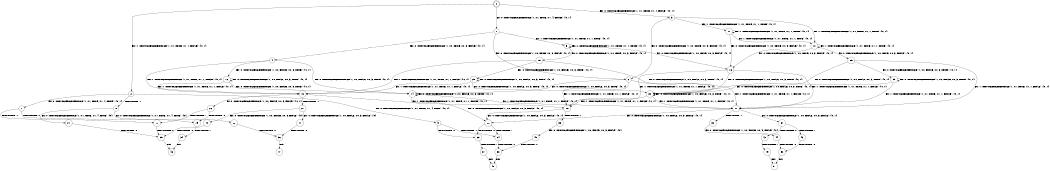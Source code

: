 digraph BCG {
size = "7, 10.5";
center = TRUE;
node [shape = circle];
0 [peripheries = 2];
0 -> 1 [label = "EX !0 !ATOMIC_EXCH_BRANCH (1, +1, TRUE, +1, 4, FALSE) !{0, 1}"];
0 -> 2 [label = "EX !1 !ATOMIC_EXCH_BRANCH (1, +1, TRUE, +1, 1, FALSE) !{0, 1}"];
0 -> 3 [label = "EX !0 !ATOMIC_EXCH_BRANCH (1, +1, TRUE, +1, 4, FALSE) !{0, 1}"];
1 -> 4 [label = "EX !0 !ATOMIC_EXCH_BRANCH (1, +0, TRUE, +0, 3, FALSE) !{0, 1}"];
1 -> 5 [label = "EX !1 !ATOMIC_EXCH_BRANCH (1, +1, TRUE, +1, 1, TRUE) !{0, 1}"];
1 -> 6 [label = "EX !0 !ATOMIC_EXCH_BRANCH (1, +0, TRUE, +0, 3, FALSE) !{0, 1}"];
2 -> 7 [label = "EX !0 !ATOMIC_EXCH_BRANCH (1, +1, TRUE, +1, 4, TRUE) !{0, 1}"];
2 -> 8 [label = "TERMINATE !1"];
2 -> 9 [label = "EX !0 !ATOMIC_EXCH_BRANCH (1, +1, TRUE, +1, 4, TRUE) !{0, 1}"];
3 -> 10 [label = "EX !1 !ATOMIC_EXCH_BRANCH (1, +1, TRUE, +1, 1, TRUE) !{0, 1}"];
3 -> 6 [label = "EX !0 !ATOMIC_EXCH_BRANCH (1, +0, TRUE, +0, 3, FALSE) !{0, 1}"];
3 -> 11 [label = "EX !1 !ATOMIC_EXCH_BRANCH (1, +1, TRUE, +1, 1, TRUE) !{0, 1}"];
4 -> 12 [label = "EX !0 !ATOMIC_EXCH_BRANCH (1, +0, FALSE, +0, 3, TRUE) !{0, 1}"];
4 -> 13 [label = "EX !1 !ATOMIC_EXCH_BRANCH (1, +1, TRUE, +1, 1, FALSE) !{0, 1}"];
4 -> 14 [label = "EX !0 !ATOMIC_EXCH_BRANCH (1, +0, FALSE, +0, 3, TRUE) !{0, 1}"];
5 -> 15 [label = "EX !0 !ATOMIC_EXCH_BRANCH (1, +0, TRUE, +0, 3, FALSE) !{0, 1}"];
5 -> 5 [label = "EX !1 !ATOMIC_EXCH_BRANCH (1, +1, TRUE, +1, 1, TRUE) !{0, 1}"];
5 -> 16 [label = "EX !0 !ATOMIC_EXCH_BRANCH (1, +0, TRUE, +0, 3, FALSE) !{0, 1}"];
6 -> 17 [label = "EX !1 !ATOMIC_EXCH_BRANCH (1, +1, TRUE, +1, 1, FALSE) !{0, 1}"];
6 -> 14 [label = "EX !0 !ATOMIC_EXCH_BRANCH (1, +0, FALSE, +0, 3, TRUE) !{0, 1}"];
6 -> 18 [label = "EX !1 !ATOMIC_EXCH_BRANCH (1, +1, TRUE, +1, 1, FALSE) !{0, 1}"];
7 -> 19 [label = "TERMINATE !0"];
7 -> 20 [label = "TERMINATE !1"];
8 -> 21 [label = "EX !0 !ATOMIC_EXCH_BRANCH (1, +1, TRUE, +1, 4, TRUE) !{0}"];
8 -> 22 [label = "EX !0 !ATOMIC_EXCH_BRANCH (1, +1, TRUE, +1, 4, TRUE) !{0}"];
9 -> 23 [label = "TERMINATE !0"];
9 -> 24 [label = "TERMINATE !1"];
10 -> 25 [label = "EX !0 !ATOMIC_EXCH_BRANCH (1, +0, TRUE, +0, 3, FALSE) !{0, 1}"];
10 -> 10 [label = "EX !1 !ATOMIC_EXCH_BRANCH (1, +1, TRUE, +1, 1, TRUE) !{0, 1}"];
10 -> 16 [label = "EX !0 !ATOMIC_EXCH_BRANCH (1, +0, TRUE, +0, 3, FALSE) !{0, 1}"];
11 -> 10 [label = "EX !1 !ATOMIC_EXCH_BRANCH (1, +1, TRUE, +1, 1, TRUE) !{0, 1}"];
11 -> 16 [label = "EX !0 !ATOMIC_EXCH_BRANCH (1, +0, TRUE, +0, 3, FALSE) !{0, 1}"];
11 -> 11 [label = "EX !1 !ATOMIC_EXCH_BRANCH (1, +1, TRUE, +1, 1, TRUE) !{0, 1}"];
12 -> 12 [label = "EX !0 !ATOMIC_EXCH_BRANCH (1, +0, FALSE, +0, 3, TRUE) !{0, 1}"];
12 -> 13 [label = "EX !1 !ATOMIC_EXCH_BRANCH (1, +1, TRUE, +1, 1, FALSE) !{0, 1}"];
12 -> 14 [label = "EX !0 !ATOMIC_EXCH_BRANCH (1, +0, FALSE, +0, 3, TRUE) !{0, 1}"];
13 -> 26 [label = "EX !0 !ATOMIC_EXCH_BRANCH (1, +0, FALSE, +0, 3, FALSE) !{0, 1}"];
13 -> 27 [label = "TERMINATE !1"];
13 -> 28 [label = "EX !0 !ATOMIC_EXCH_BRANCH (1, +0, FALSE, +0, 3, FALSE) !{0, 1}"];
14 -> 17 [label = "EX !1 !ATOMIC_EXCH_BRANCH (1, +1, TRUE, +1, 1, FALSE) !{0, 1}"];
14 -> 14 [label = "EX !0 !ATOMIC_EXCH_BRANCH (1, +0, FALSE, +0, 3, TRUE) !{0, 1}"];
14 -> 18 [label = "EX !1 !ATOMIC_EXCH_BRANCH (1, +1, TRUE, +1, 1, FALSE) !{0, 1}"];
15 -> 29 [label = "EX !0 !ATOMIC_EXCH_BRANCH (1, +0, FALSE, +0, 3, TRUE) !{0, 1}"];
15 -> 13 [label = "EX !1 !ATOMIC_EXCH_BRANCH (1, +1, TRUE, +1, 1, FALSE) !{0, 1}"];
15 -> 30 [label = "EX !0 !ATOMIC_EXCH_BRANCH (1, +0, FALSE, +0, 3, TRUE) !{0, 1}"];
16 -> 17 [label = "EX !1 !ATOMIC_EXCH_BRANCH (1, +1, TRUE, +1, 1, FALSE) !{0, 1}"];
16 -> 30 [label = "EX !0 !ATOMIC_EXCH_BRANCH (1, +0, FALSE, +0, 3, TRUE) !{0, 1}"];
16 -> 18 [label = "EX !1 !ATOMIC_EXCH_BRANCH (1, +1, TRUE, +1, 1, FALSE) !{0, 1}"];
17 -> 31 [label = "EX !0 !ATOMIC_EXCH_BRANCH (1, +0, FALSE, +0, 3, FALSE) !{0, 1}"];
17 -> 32 [label = "TERMINATE !1"];
17 -> 28 [label = "EX !0 !ATOMIC_EXCH_BRANCH (1, +0, FALSE, +0, 3, FALSE) !{0, 1}"];
18 -> 28 [label = "EX !0 !ATOMIC_EXCH_BRANCH (1, +0, FALSE, +0, 3, FALSE) !{0, 1}"];
18 -> 33 [label = "TERMINATE !1"];
19 -> 34 [label = "TERMINATE !1"];
20 -> 35 [label = "TERMINATE !0"];
21 -> 35 [label = "TERMINATE !0"];
22 -> 36 [label = "TERMINATE !0"];
23 -> 37 [label = "TERMINATE !1"];
24 -> 38 [label = "TERMINATE !0"];
25 -> 39 [label = "EX !0 !ATOMIC_EXCH_BRANCH (1, +0, FALSE, +0, 3, TRUE) !{0, 1}"];
25 -> 17 [label = "EX !1 !ATOMIC_EXCH_BRANCH (1, +1, TRUE, +1, 1, FALSE) !{0, 1}"];
25 -> 30 [label = "EX !0 !ATOMIC_EXCH_BRANCH (1, +0, FALSE, +0, 3, TRUE) !{0, 1}"];
26 -> 19 [label = "TERMINATE !0"];
26 -> 20 [label = "TERMINATE !1"];
27 -> 40 [label = "EX !0 !ATOMIC_EXCH_BRANCH (1, +0, FALSE, +0, 3, FALSE) !{0}"];
27 -> 41 [label = "EX !0 !ATOMIC_EXCH_BRANCH (1, +0, FALSE, +0, 3, FALSE) !{0}"];
28 -> 23 [label = "TERMINATE !0"];
28 -> 24 [label = "TERMINATE !1"];
29 -> 29 [label = "EX !0 !ATOMIC_EXCH_BRANCH (1, +0, FALSE, +0, 3, TRUE) !{0, 1}"];
29 -> 13 [label = "EX !1 !ATOMIC_EXCH_BRANCH (1, +1, TRUE, +1, 1, FALSE) !{0, 1}"];
29 -> 30 [label = "EX !0 !ATOMIC_EXCH_BRANCH (1, +0, FALSE, +0, 3, TRUE) !{0, 1}"];
30 -> 17 [label = "EX !1 !ATOMIC_EXCH_BRANCH (1, +1, TRUE, +1, 1, FALSE) !{0, 1}"];
30 -> 30 [label = "EX !0 !ATOMIC_EXCH_BRANCH (1, +0, FALSE, +0, 3, TRUE) !{0, 1}"];
30 -> 18 [label = "EX !1 !ATOMIC_EXCH_BRANCH (1, +1, TRUE, +1, 1, FALSE) !{0, 1}"];
31 -> 42 [label = "TERMINATE !0"];
31 -> 43 [label = "TERMINATE !1"];
32 -> 44 [label = "EX !0 !ATOMIC_EXCH_BRANCH (1, +0, FALSE, +0, 3, FALSE) !{0}"];
33 -> 45 [label = "EX !0 !ATOMIC_EXCH_BRANCH (1, +0, FALSE, +0, 3, FALSE) !{0}"];
34 -> 46 [label = "exit"];
35 -> 46 [label = "exit"];
36 -> 47 [label = "exit"];
37 -> 48 [label = "exit"];
38 -> 48 [label = "exit"];
39 -> 39 [label = "EX !0 !ATOMIC_EXCH_BRANCH (1, +0, FALSE, +0, 3, TRUE) !{0, 1}"];
39 -> 17 [label = "EX !1 !ATOMIC_EXCH_BRANCH (1, +1, TRUE, +1, 1, FALSE) !{0, 1}"];
39 -> 30 [label = "EX !0 !ATOMIC_EXCH_BRANCH (1, +0, FALSE, +0, 3, TRUE) !{0, 1}"];
40 -> 35 [label = "TERMINATE !0"];
41 -> 36 [label = "TERMINATE !0"];
42 -> 49 [label = "TERMINATE !1"];
43 -> 50 [label = "TERMINATE !0"];
44 -> 50 [label = "TERMINATE !0"];
45 -> 38 [label = "TERMINATE !0"];
49 -> 51 [label = "exit"];
50 -> 51 [label = "exit"];
}
